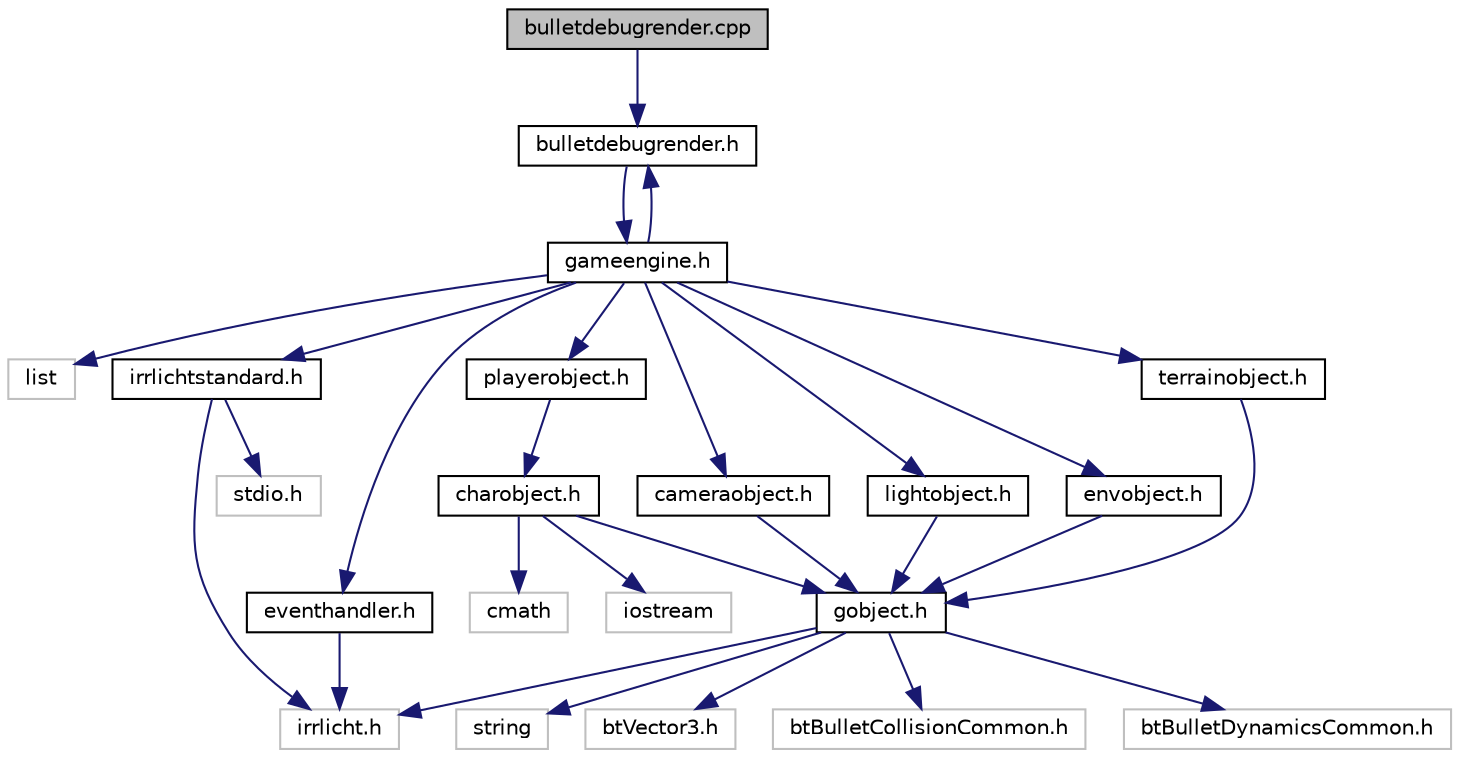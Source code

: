 digraph "bulletdebugrender.cpp"
{
  edge [fontname="Helvetica",fontsize="10",labelfontname="Helvetica",labelfontsize="10"];
  node [fontname="Helvetica",fontsize="10",shape=record];
  Node1 [label="bulletdebugrender.cpp",height=0.2,width=0.4,color="black", fillcolor="grey75", style="filled", fontcolor="black"];
  Node1 -> Node2 [color="midnightblue",fontsize="10",style="solid",fontname="Helvetica"];
  Node2 [label="bulletdebugrender.h",height=0.2,width=0.4,color="black", fillcolor="white", style="filled",URL="$bulletdebugrender_8h.html"];
  Node2 -> Node3 [color="midnightblue",fontsize="10",style="solid",fontname="Helvetica"];
  Node3 [label="gameengine.h",height=0.2,width=0.4,color="black", fillcolor="white", style="filled",URL="$gameengine_8h.html"];
  Node3 -> Node4 [color="midnightblue",fontsize="10",style="solid",fontname="Helvetica"];
  Node4 [label="list",height=0.2,width=0.4,color="grey75", fillcolor="white", style="filled"];
  Node3 -> Node5 [color="midnightblue",fontsize="10",style="solid",fontname="Helvetica"];
  Node5 [label="irrlichtstandard.h",height=0.2,width=0.4,color="black", fillcolor="white", style="filled",URL="$irrlichtstandard_8h.html"];
  Node5 -> Node6 [color="midnightblue",fontsize="10",style="solid",fontname="Helvetica"];
  Node6 [label="irrlicht.h",height=0.2,width=0.4,color="grey75", fillcolor="white", style="filled"];
  Node5 -> Node7 [color="midnightblue",fontsize="10",style="solid",fontname="Helvetica"];
  Node7 [label="stdio.h",height=0.2,width=0.4,color="grey75", fillcolor="white", style="filled"];
  Node3 -> Node8 [color="midnightblue",fontsize="10",style="solid",fontname="Helvetica"];
  Node8 [label="cameraobject.h",height=0.2,width=0.4,color="black", fillcolor="white", style="filled",URL="$cameraobject_8h.html"];
  Node8 -> Node9 [color="midnightblue",fontsize="10",style="solid",fontname="Helvetica"];
  Node9 [label="gobject.h",height=0.2,width=0.4,color="black", fillcolor="white", style="filled",URL="$gobject_8h.html"];
  Node9 -> Node10 [color="midnightblue",fontsize="10",style="solid",fontname="Helvetica"];
  Node10 [label="string",height=0.2,width=0.4,color="grey75", fillcolor="white", style="filled"];
  Node9 -> Node6 [color="midnightblue",fontsize="10",style="solid",fontname="Helvetica"];
  Node9 -> Node11 [color="midnightblue",fontsize="10",style="solid",fontname="Helvetica"];
  Node11 [label="btVector3.h",height=0.2,width=0.4,color="grey75", fillcolor="white", style="filled"];
  Node9 -> Node12 [color="midnightblue",fontsize="10",style="solid",fontname="Helvetica"];
  Node12 [label="btBulletCollisionCommon.h",height=0.2,width=0.4,color="grey75", fillcolor="white", style="filled"];
  Node9 -> Node13 [color="midnightblue",fontsize="10",style="solid",fontname="Helvetica"];
  Node13 [label="btBulletDynamicsCommon.h",height=0.2,width=0.4,color="grey75", fillcolor="white", style="filled"];
  Node3 -> Node14 [color="midnightblue",fontsize="10",style="solid",fontname="Helvetica"];
  Node14 [label="lightobject.h",height=0.2,width=0.4,color="black", fillcolor="white", style="filled",URL="$lightobject_8h.html"];
  Node14 -> Node9 [color="midnightblue",fontsize="10",style="solid",fontname="Helvetica"];
  Node3 -> Node15 [color="midnightblue",fontsize="10",style="solid",fontname="Helvetica"];
  Node15 [label="envobject.h",height=0.2,width=0.4,color="black", fillcolor="white", style="filled",URL="$envobject_8h.html"];
  Node15 -> Node9 [color="midnightblue",fontsize="10",style="solid",fontname="Helvetica"];
  Node3 -> Node16 [color="midnightblue",fontsize="10",style="solid",fontname="Helvetica"];
  Node16 [label="terrainobject.h",height=0.2,width=0.4,color="black", fillcolor="white", style="filled",URL="$terrainobject_8h.html"];
  Node16 -> Node9 [color="midnightblue",fontsize="10",style="solid",fontname="Helvetica"];
  Node3 -> Node17 [color="midnightblue",fontsize="10",style="solid",fontname="Helvetica"];
  Node17 [label="playerobject.h",height=0.2,width=0.4,color="black", fillcolor="white", style="filled",URL="$playerobject_8h.html"];
  Node17 -> Node18 [color="midnightblue",fontsize="10",style="solid",fontname="Helvetica"];
  Node18 [label="charobject.h",height=0.2,width=0.4,color="black", fillcolor="white", style="filled",URL="$charobject_8h.html"];
  Node18 -> Node19 [color="midnightblue",fontsize="10",style="solid",fontname="Helvetica"];
  Node19 [label="iostream",height=0.2,width=0.4,color="grey75", fillcolor="white", style="filled"];
  Node18 -> Node9 [color="midnightblue",fontsize="10",style="solid",fontname="Helvetica"];
  Node18 -> Node20 [color="midnightblue",fontsize="10",style="solid",fontname="Helvetica"];
  Node20 [label="cmath",height=0.2,width=0.4,color="grey75", fillcolor="white", style="filled"];
  Node3 -> Node21 [color="midnightblue",fontsize="10",style="solid",fontname="Helvetica"];
  Node21 [label="eventhandler.h",height=0.2,width=0.4,color="black", fillcolor="white", style="filled",URL="$eventhandler_8h.html"];
  Node21 -> Node6 [color="midnightblue",fontsize="10",style="solid",fontname="Helvetica"];
  Node3 -> Node2 [color="midnightblue",fontsize="10",style="solid",fontname="Helvetica"];
}
